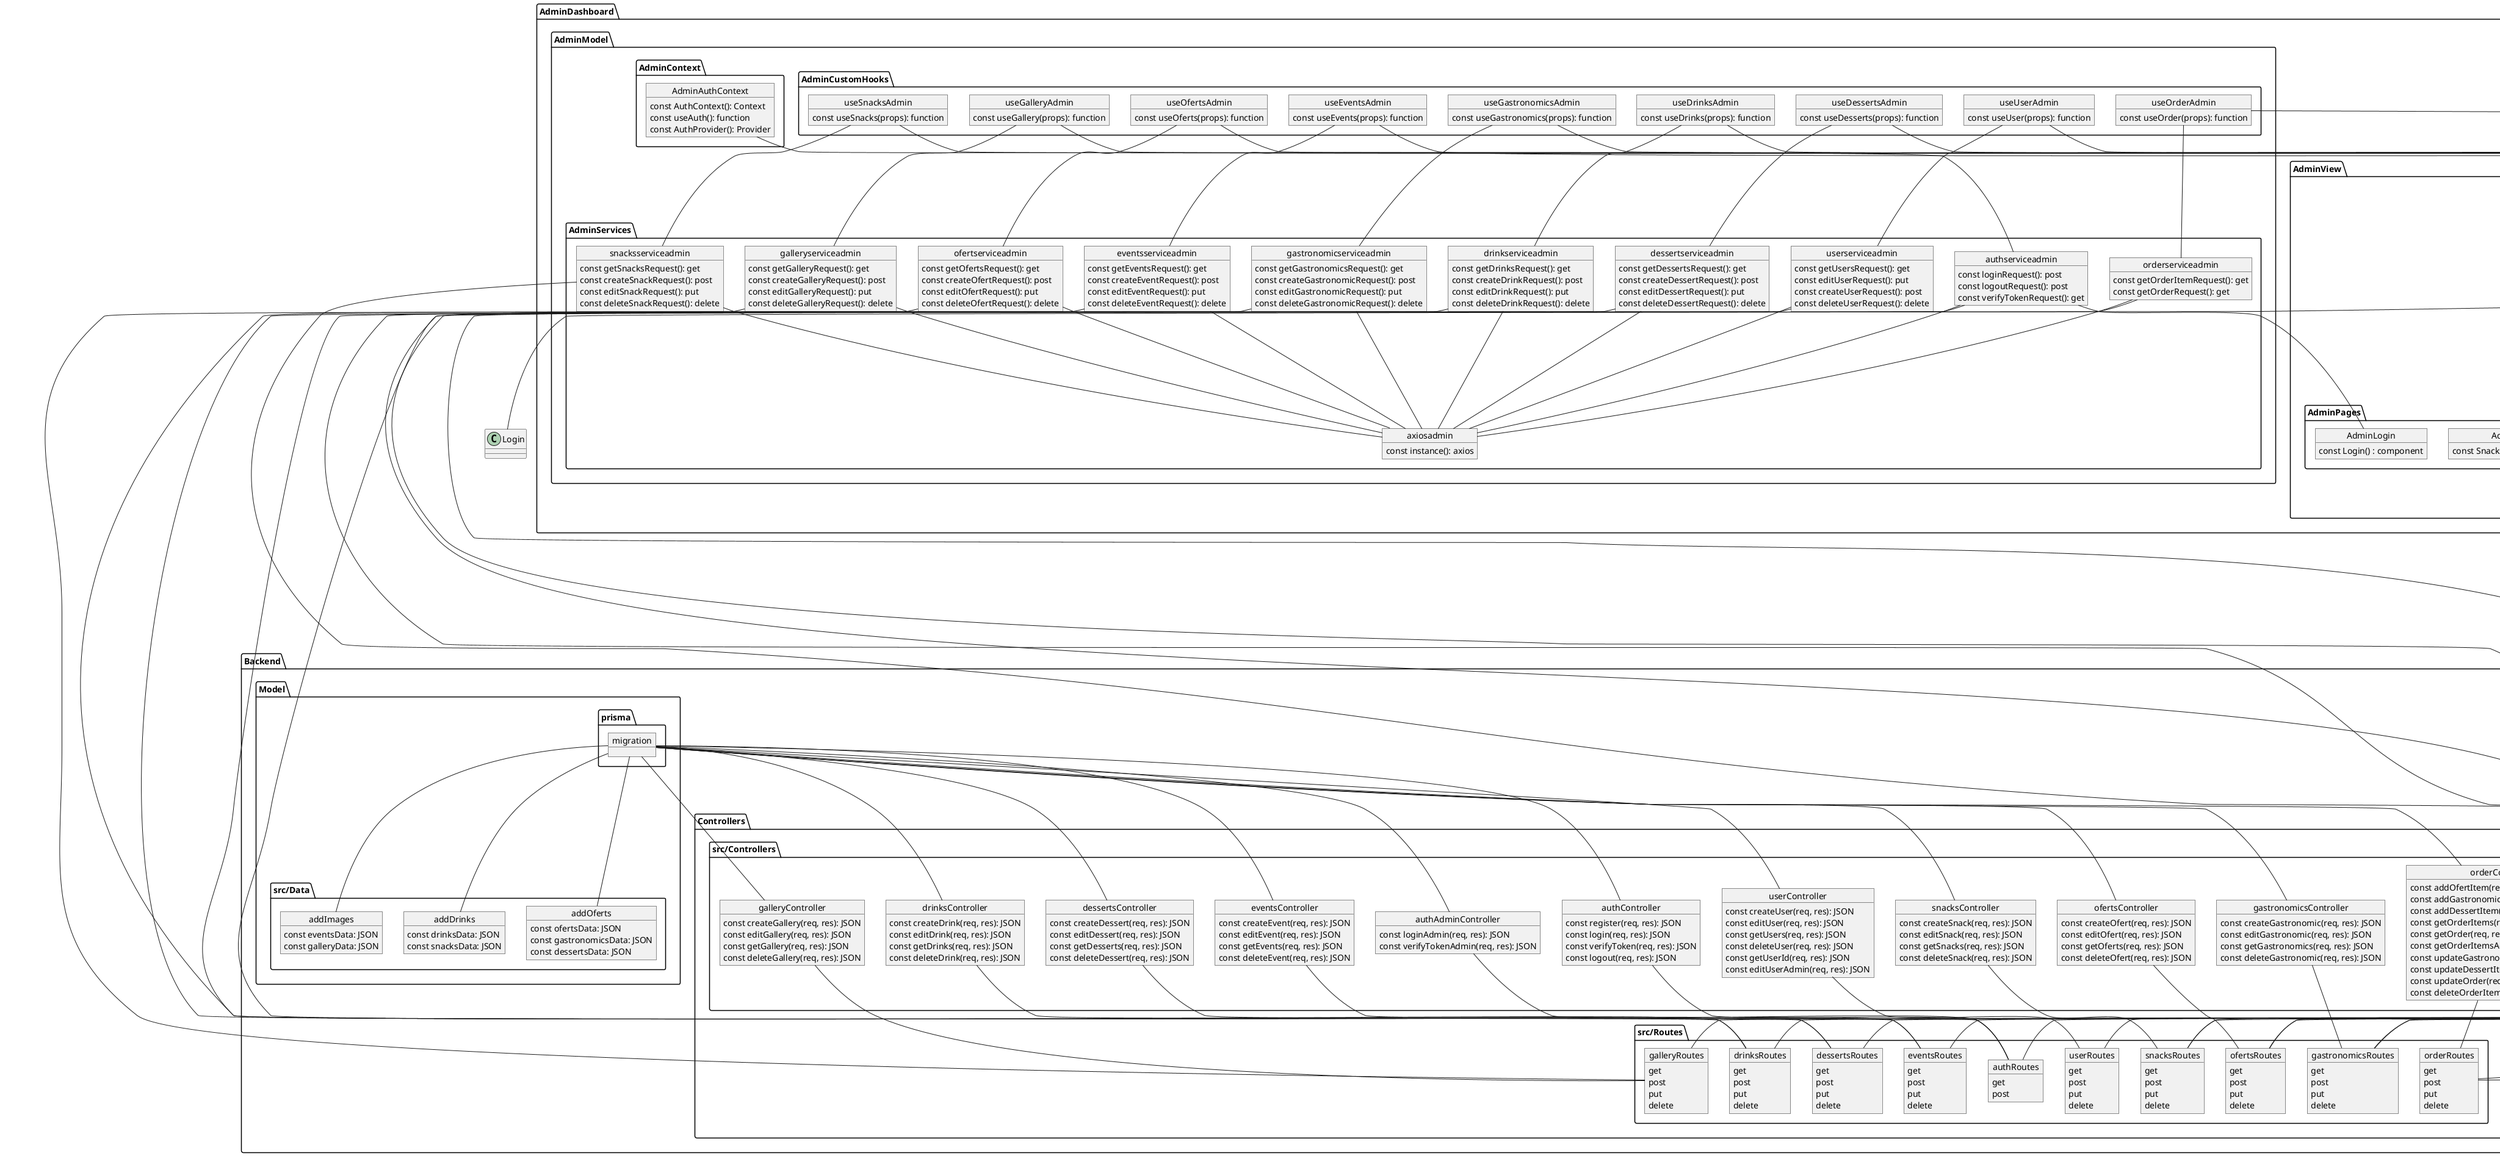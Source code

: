 @startuml

' Define namespaces for clarity
package "Backend" {
    package "Model" {
        package "src/Data"{
            object addOferts{
                const ofertsData: JSON
                const gastronomicsData: JSON
                const dessertsData: JSON
            }
            object addDrinks {
                const drinksData: JSON
                const snacksData: JSON
            }
            object addImages{
                const eventsData: JSON
                const galleryData: JSON
            }
        }
        package "prisma"{
            object migration
        }
    }
    package "Controllers" {
        package "src/Controllers" {
            object authController{
                const register(req, res): JSON
                const login(req, res): JSON
                const verifyToken(req, res): JSON
                const logout(req, res): JSON
            }
            object authAdminController{
                const loginAdmin(req, res): JSON
                const verifyTokenAdmin(req, res): JSON
            }
            object dessertsController{
                const createDessert(req, res): JSON
                const editDessert(req, res): JSON
                const getDesserts(req, res): JSON
                const deleteDessert(req, res): JSON
            }
            object drinksController{
                const createDrink(req, res): JSON
                const editDrink(req, res): JSON
                const getDrinks(req, res): JSON
                const deleteDrink(req, res): JSON
            }
            object eventsController{
                const createEvent(req, res): JSON
                const editEvent(req, res): JSON
                const getEvents(req, res): JSON
                const deleteEvent(req, res): JSON
            }
            object galleryController{
                const createGallery(req, res): JSON
                const editGallery(req, res): JSON
                const getGallery(req, res): JSON
                const deleteGallery(req, res): JSON
            }
            object gastronomicsController{
                const createGastronomic(req, res): JSON
                const editGastronomic(req, res): JSON
                const getGastronomics(req, res): JSON
                const deleteGastronomic(req, res): JSON
            }
            object ofertsController{
                const createOfert(req, res): JSON
                const editOfert(req, res): JSON
                const getOferts(req, res): JSON
                const deleteOfert(req, res): JSON
            }
            object orderController{
                const addOfertItem(req, res): JSON
                const addGastronomicItem(req, res): JSON
                const addDessertItem(req, res): JSON
                const getOrderItems(req, res): JSON
                const getOrder(req, res): JSON
                const getOrderItemsAdmin(req, res): JSON
                const updateGastronomicItem(req, res): JSON
                const updateDessertItem(req, res): JSON
                const updateOrder(req, res): JSON
                const deleteOrderItem(req, res): JSON
            }
            object snacksController{
                const createSnack(req, res): JSON
                const editSnack(req, res): JSON
                const getSnacks(req, res): JSON
                const deleteSnack(req, res): JSON
            }
            object userController{
                const createUser(req, res): JSON
                const editUser(req, res): JSON
                const getUsers(req, res): JSON
                const deleteUser(req, res): JSON
                const getUserId(req, res): JSON
                const editUserAdmin(req, res): JSON
            }
        }



        package "src/Routes" {
            object authRoutes {
                get
                post
            }
            object dessertsRoutes {
                get
                post
                put
                delete
            }
            object drinksRoutes {
                get
                post
                put
                delete
            }
            object eventsRoutes {
                get
                post
                put
                delete
            }
            object galleryRoutes {
                get
                post
                put
                delete
            }
            object gastronomicsRoutes {
                get
                post
                put
                delete
            }
            object ofertsRoutes {
                get
                post
                put
                delete
            }
            object orderRoutes {
                get
                post
                put
                delete
            }
            object snacksRoutes {
                get
                post
                put
                delete
            }
            object userRoutes {
                get
                post
                put
                delete
            }
        }
    }
}

' Backend relations
userController -- userRoutes
authController -- authRoutes
authAdminController -- authRoutes
ofertsController -- ofertsRoutes
dessertsController -- dessertsRoutes
gastronomicsController -- gastronomicsRoutes
snacksController -- snacksRoutes
drinksController -- drinksRoutes
eventsController -- eventsRoutes
galleryController -- galleryRoutes
orderController -- orderRoutes

migration -- addDrinks
migration -- addImages
migration -- addOferts
migration -- userController
migration -- authController
migration -- authAdminController
migration -- ofertsController
migration -- dessertsController
migration -- gastronomicsController
migration -- snacksController
migration -- drinksController
migration -- eventsController
migration -- galleryController
migration -- orderController


package "Frontend" {
    package "FrontendView" {
        package "Components" {
            package "Car" {
                object Card {
                    const Card(props) : component
                }
                object CardOfert {
                    const CardOfert(props) : component
                }
                object ModalDelete {
                    const ModalDelete(props) : component
                }
                object ModalMessage {
                    const ModalMessage(props) : component
                }
            }
            package "NavBar" {
                object Avatar {
                    const Avatar(props) : component
                }
                object DrawerSideBar {
                    const DrawerSideBar(props) : component
                }
                object Nav {
                    const Nav(props) : component
                }
            }
            package "Dessert" {
                object DessertsCard {
                    const DessertsCard(props) : component
                }
            }
            package "Drink" {
                object DrinksCard {
                    const DrinksCard(props) : component
                }
            }
            package "Event" {
                object EventsCard {
                    const EventCard(props) : component
                }
            }
            package "Gallery" {
                object GalleryCard {
                    const GalleryCard(props) : component
                }
            }
            package "Gastronomic" {
                object GastronomicsCard {
                    const GastronomicCard(props) : component
                }
            }
            package "Ofert" {
                object OfertsCard {
                    const OfertCard(props) : component
                }
            }
            package "Snack" {
                object SnacksCard {
                    const SnackCard(props) : component
                }
            }
            object Autorizer {
                const Autorizer(props) : component
            }
            object ImagePreview {
                const ImagePreview(props) : component
            }
            object ModalEditUser {
                const ModalEditUser(props) : component
            }
            object ProtectedRoutes {
                const ProtectedRoutes(props) : component
            }
        }

        package "Pages" {
            package "auth"{
                object AuthUser {
                    const AuthUser(props) : component
                }
                object ModalLogin {
                    const ModalLogin(props) : component
                }
                object ModalRegister{
                    const ModalRegister(props) : component
                }
            }
            object 404Page {
                const 404Page(props) : component
            }
            object CarShop {
                const CarShop(props) : component
            }
            object ContactUs {
                const ContactUs(props) : component
            }
            object Desserts {
                const Dessert(props) : component
            }
            object Drinks {
                const Drinks(props) : component
            }
            object Events {
                const Events(props) : component
            }
            object Gallerys {
                const Gallerys(props) : component
            }
            object Gastronomics {
                const Gastronomics(props) : component
            }
            object Home {
                const Home(props) : component
            }
            object Oferts {
                const Oferts(props) : component
            }
            object Snacks {
                const Snacks(props) : component
            }
        }
    }

    package "FrontendModel" {
        package "Services" {
            object authservice {
                const registerRequest(): post
                const loginRequest(): post
                const logoutRequest(): post
                const verifyTokenRequest(): get
            }
            object axios {
                const instance(): axios
            }
            object dessertservice {
                const getDessertsRequest(): get
            }
            object drinkservice {
                const getDrinksRequest(): get
            }
            object eventsservice {
                const getEventsRequest(): get
            }
            object galleryservice {
                const getGalleryRequest(): get
            }
            object gastronomicservice {
                const getGastronomicsRequest(): get
            }
            object ofertservice {
                const getOfertsRequest(): get
            }
            object orderservice {
                const addOfertItemRequest(): post
                const addGastronomicItemRequest(): post
                const addDessertItemRequest(): post
                const getOrderRequest(): get
                const updateGastronomicItemRequest(): put
                const updateDessertItemRequest(): put
                const updateOrderRequest(): put
                const deleteOrderItemRequest(): put
            }
            object snacksservice {
                const getSnacksRequest(): get
            }
            object userservice {
                const editUserRequest(): put
            }
        }

        package "Context" {
            object AuthContext
        }

        package "CustomHooks" {
            object useDesserts
            object useDrinks
            object useEvents
            object useGallery
            object useGastronomics
            object useOferts
            object useSnacks
        }
    }
}

' Frontend Relations
Nav -- DrawerSideBar
Nav -- Avatar
Nav -- AuthUser
Nav -- CarShop
Nav -- Desserts
Nav -- Drinks
Nav -- Home
Nav -- Gastronomics
Nav -- ContactUs
Nav -- Gallerys
Nav -- Snacks
Nav -- Oferts
Nav -- Events
Avatar -- ModalEditUser
ModalEditUser -- userservice
AuthUser -- ModalLogin
AuthUser -- ModalRegister
AuthUser -- Autorizer
Autorizer -- ProtectedRoutes
CarShop -- ModalMessage
CarShop -- ModalDelete
CarShop -- Card
CarShop -- CardOfert
CarShop -- orderservice
Desserts -- DessertsCard
Desserts -- useDesserts
Desserts -- orderservice
Drinks -- DrinksCard
Drinks -- useDrinks
Events -- EventsCard
Events -- useEvents
Gallerys -- GalleryCard
Gallerys -- useGallery
Gastronomics -- GastronomicsCard
Gastronomics -- useGastronomics
Gastronomics -- orderservice
Oferts -- OfertsCard
Oferts -- useOferts
Oferts -- ofertservice
Snacks -- SnacksCard
Snacks -- useSnacks
ImagePreview -- Events
ImagePreview -- Gallerys
useSnacks -- snacksservice
useDesserts -- dessertservice
useDrinks -- drinkservice
useEvents -- eventsservice
useGallery -- galleryservice
useGastronomics -- gastronomicservice
useOferts -- ofertservice
snacksservice -- axios
dessertservice -- axios
drinkservice -- axios
eventsservice -- axios
galleryservice -- axios
gastronomicservice -- axios
ofertservice -- axios
AuthContext -- authservice

' Frontend Backend Relations
snacksservice -- snacksRoutes
dessertservice -- dessertsRoutes
drinkservice -- drinksRoutes
eventsservice -- eventsRoutes
galleryservice -- galleryRoutes
gastronomicservice -- gastronomicsRoutes
ofertservice -- ofertsRoutes
authservice -- authRoutes
orderservice -- orderRoutes


package "AdminDashboard" {
    package "AdminView" {
        package "AdminComponents" {
            package "AdminNavBar" {
                object AdminAvatar {
                    const Avatar(props) : component
                }
                object AdminDrawerSideBar {
                    const DrawerSideBar(props) : component
                }
                object AdminNav {
                    const NavBar(props) : component
                }
                object DropDownMenu {
                    const DropDownMenu(props): component
                }
            }
            package "AdminDessert" {
                object DessertsTable {
                    const DessertsTable(props) : component
                }
                object ModalAddDessert {
                    const ModalAddDessert(props) : component
                }
            }
            package "AdminDrink" {
                object DrinksTable {
                    const DrinksTable(props) : component
                }
                object ModalAddDrinks {
                    const ModalAddDrinks(props) : component
                }
            }
            package "AdminEvent" {
                object EventsTable {
                    const EventsTable(props) : component
                }
                object ModalAddEvent {
                    const ModalAddEvent(props) : component
                }
            }
            package "AdminGallery" {
                object GalleryTable {
                    const GalleryTable(props) : component
                }
                object ModalAddGallery {
                    const ModalAddGallery(props) : component
                }
            }
            package "AdminGastronomic" {
                object GastronomicsTable {
                    const GastronomicsTable(props) : component
                }
                object ModalAddGastronomic {
                    const ModalAddGastronomic(props) : component
                }
            }
            package "AdminOfert" {
                object OfertsTable {
                    const OfertsTable(props) : component
                }
                object ModalAddOfert {
                    const ModalAddOfert(props) : component
                }
            }
            package "AdminSnack" {
                object SnacksTable {
                    const SnacksTable(props) : component
                }
                object ModalAddSnack {
                    const ModalAddSnack(props) : component
                }
            }
            package "AdminOrder" {
                object TableOrders {
                    const TableOrders(props) : component
                }
                object ModalProductsView {
                    const ModalProductsView(props) : component
                }
            }
            package "AdminUser" {
                object UsersTable {
                    const UsersTable(props) : component
                }
                object ModalAddUser {
                    const ModalAddUser(props) : component
                }
            }
            object Icons {
                const EyeIcon(props) : component
                const DeleteIcon(props) : component
                const EditIcon(props) : component
                const PlusIcon(props) : component
                const VerticalDotsIcon(props) : component
                const SearchIcon(props) : component
                const ChevronDownIcon(props) : component
            }
            object AdminModalEditUser {
                const ModalEditUser(props) : component
            }
            object AdminProtectedRoutes {
                const ProtectedRoutes(props) : component
            }
        }

        package "AdminPages" {
            object AdminDesserts {
                const Dessert(props) : component
            }
            object AdminDrinks {
                const Drinks(props) : component
            }
            object AdminEvents {
                const Events(props) : component
            }
            object AdminGallery {
                const Gallery(props) : component
            }
            object AdminGastronomics {
                const Gastronomics(props) : component
            }
            object AdminHome {
                const Home(props) : component
            }
            object AdminLogin {
                const Login() : component
            }
            object AdminOferts {
                const Oferts(props) : component
            }
            object AdminSnacks {
                const Snacks(props) : component
            }
            object AdminOrder {
                const Order(props) : component
            }
            object AdminUser {
                const User(props) : component
            }
        }
    }

    package "AdminModel" {
        package "AdminServices" {
            object authserviceadmin {
                const loginRequest(): post
                const logoutRequest(): post
                const verifyTokenRequest(): get
            }
            object axiosadmin {
                const instance(): axios
            }
            object dessertserviceadmin {
                const getDessertsRequest(): get
                const createDessertRequest(): post
                const editDessertRequest(): put
                const deleteDessertRequest(): delete
            }
            object drinkserviceadmin {
                const getDrinksRequest(): get
                const createDrinkRequest(): post
                const editDrinkRequest(): put
                const deleteDrinkRequest(): delete
            }
            object eventsserviceadmin {
                const getEventsRequest(): get
                const createEventRequest(): post
                const editEventRequest(): put
                const deleteEventRequest(): delete
            }
            object galleryserviceadmin {
                const getGalleryRequest(): get
                const createGalleryRequest(): post
                const editGalleryRequest(): put
                const deleteGalleryRequest(): delete
            }
            object gastronomicserviceadmin {
                const getGastronomicsRequest(): get
                const createGastronomicRequest(): post
                const editGastronomicRequest(): put
                const deleteGastronomicRequest(): delete
            }
            object ofertserviceadmin {
                const getOfertsRequest(): get
                const createOfertRequest(): post
                const editOfertRequest(): put
                const deleteOfertRequest(): delete
            }
            object orderserviceadmin {
                const getOrderItemRequest(): get
                const getOrderRequest(): get
            }
            object snacksserviceadmin {
                const getSnacksRequest(): get
                const createSnackRequest(): post
                const editSnackRequest(): put
                const deleteSnackRequest(): delete
            }
            object userserviceadmin {
                const getUsersRequest(): get
                const editUserRequest(): put
                const createUserRequest(): post
                const deleteUserRequest(): delete
            }
        }

        package "AdminContext" {
            object AdminAuthContext {
                const AuthContext(): Context
                const useAuth(): function
                const AuthProvider(): Provider
            }
        }

        package "AdminCustomHooks" {
            object useDessertsAdmin {
                const useDesserts(props): function
            }
            object useDrinksAdmin {
                const useDrinks(props): function
            }
            object useEventsAdmin {
                const useEvents(props): function
            }
            object useGalleryAdmin {
                const useGallery(props): function
            }
            object useGastronomicsAdmin {
                const useGastronomics(props): function
            }
            object useOfertsAdmin {
                const useOferts(props): function
            }
            object useOrderAdmin {
                const useOrder(props): function
            }
            object useSnacksAdmin {
                const useSnacks(props): function
            }
            object useUserAdmin {
                const useUser(props): function
            }
        }
    }
}

AdminProtectedRoutes -- Login
AdminLogin -- authserviceadmin

AdminAvatar -- AdminModalEditUser
AdminAvatar -- AdminNav 
DropDownMenu -- AdminNav
AdminDrawerSideBar -- AdminNav

AdminAuthContext -- authserviceadmin
useDessertsAdmin -- dessertserviceadmin
useDrinksAdmin -- drinkserviceadmin
useEventsAdmin -- eventsserviceadmin
useGalleryAdmin -- galleryserviceadmin
useGastronomicsAdmin -- gastronomicserviceadmin
useOfertsAdmin -- ofertserviceadmin
useOrderAdmin -- orderserviceadmin
useSnacksAdmin -- snacksserviceadmin
useUserAdmin -- userserviceadmin

authserviceadmin -- axiosadmin
dessertserviceadmin -- axiosadmin
drinkserviceadmin -- axiosadmin
eventsserviceadmin -- axiosadmin
galleryserviceadmin -- axiosadmin
gastronomicserviceadmin -- axiosadmin
ofertserviceadmin -- axiosadmin
orderserviceadmin -- axiosadmin
snacksserviceadmin -- axiosadmin
userserviceadmin -- axiosadmin

useDessertsAdmin -- DessertsTable
useDrinksAdmin -- DrinksTable
useEventsAdmin -- EventsTable
useGalleryAdmin -- GalleryTable
useGastronomicsAdmin -- GastronomicsTable
useOfertsAdmin -- OfertsTable
useOrderAdmin -- TableOrders
useSnacksAdmin -- SnacksTable
useUserAdmin -- UsersTable

DessertsTable -- ModalAddDessert
DrinksTable -- ModalAddDrinks
EventsTable -- ModalAddEvent
GalleryTable -- ModalAddGallery
GastronomicsTable -- ModalAddGastronomic
OfertsTable -- ModalAddOfert
SnacksTable -- ModalAddSnack
TableOrders -- ModalProductsView
UsersTable -- ModalAddUser

DessertsTable -- Icons
DrinksTable -- Icons
EventsTable -- Icons
GalleryTable -- Icons
GastronomicsTable -- Icons
OfertsTable -- Icons
TableOrders -- Icons
SnacksTable -- Icons
UsersTable -- Icons

DessertsTable -- AdminDesserts
DrinksTable -- AdminDrinks
EventsTable -- AdminEvents
GalleryTable -- AdminGallery
GastronomicsTable -- AdminGastronomics
OfertsTable -- AdminOferts
TableOrders -- AdminOrder
SnacksTable -- AdminSnacks
UsersTable -- AdminUser

AdminDesserts -- DrawerSideBar
AdminDrinks -- DrawerSideBar
AdminEvents -- DrawerSideBar
AdminGallery -- DrawerSideBar
AdminGastronomics -- DrawerSideBar
AdminOferts -- DrawerSideBar
AdminOrder -- DrawerSideBar
AdminSnacks -- DrawerSideBar
AdminUser -- DrawerSideBar

' Admin Backend Relations
snacksserviceadmin -- snacksRoutes
dessertserviceadmin -- dessertsRoutes
drinkserviceadmin -- drinksRoutes
eventsserviceadmin -- eventsRoutes
galleryserviceadmin -- galleryRoutes
gastronomicserviceadmin -- gastronomicsRoutes
ofertserviceadmin -- ofertsRoutes
authserviceadmin -- authRoutes
orderserviceadmin -- orderRoutes
userserviceadmin -- userRoutes

@enduml